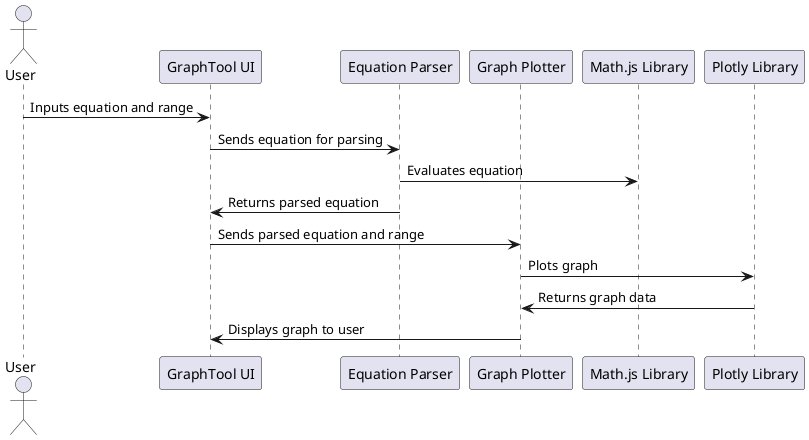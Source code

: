 @startuml
actor User
participant "GraphTool UI" as Frontend
participant "Equation Parser" as Parser
participant "Graph Plotter" as Plotter
participant "Math.js Library" as MathLib
participant "Plotly Library" as PlotlyLib

User -> Frontend: Inputs equation and range
Frontend -> Parser: Sends equation for parsing
Parser -> MathLib: Evaluates equation
Parser -> Frontend: Returns parsed equation

Frontend -> Plotter: Sends parsed equation and range
Plotter -> PlotlyLib: Plots graph
PlotlyLib -> Plotter: Returns graph data
Plotter -> Frontend: Displays graph to user
@enduml
